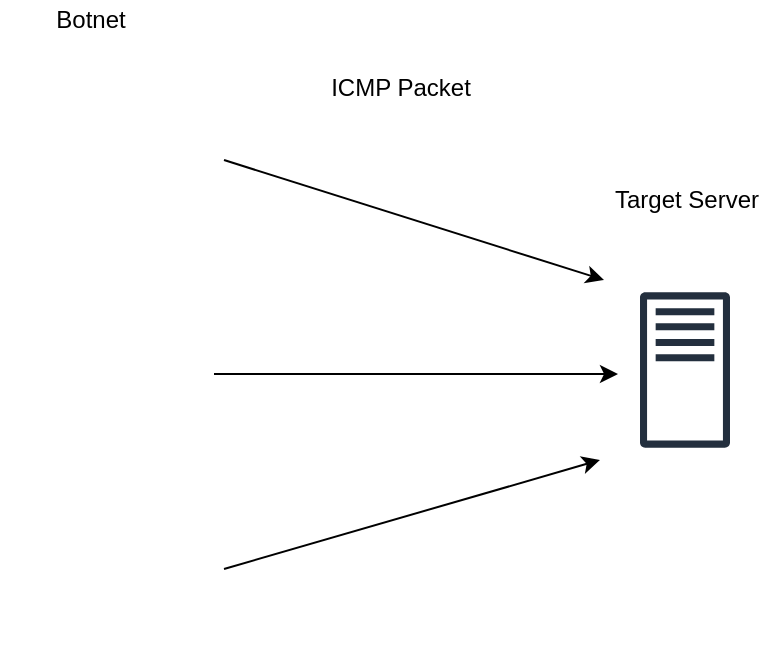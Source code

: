 <mxfile version="13.6.2" type="device"><diagram id="qohRTKvw9ae8y3dML-rd" name="Page-1"><mxGraphModel dx="454" dy="740" grid="1" gridSize="10" guides="1" tooltips="1" connect="1" arrows="1" fold="1" page="1" pageScale="1" pageWidth="850" pageHeight="1100" math="0" shadow="0"><root><mxCell id="0"/><mxCell id="1" parent="0"/><mxCell id="HGmcFhr2G9Xn-SrjW6TX-2" value="" style="outlineConnect=0;fontColor=#232F3E;gradientColor=none;fillColor=#232F3E;strokeColor=none;dashed=0;verticalLabelPosition=bottom;verticalAlign=top;align=center;html=1;fontSize=12;fontStyle=0;aspect=fixed;pointerEvents=1;shape=mxgraph.aws4.traditional_server;" vertex="1" parent="1"><mxGeometry x="360" y="186" width="45" height="78" as="geometry"/></mxCell><mxCell id="HGmcFhr2G9Xn-SrjW6TX-3" value="" style="shape=image;html=1;verticalAlign=top;verticalLabelPosition=bottom;labelBackgroundColor=#ffffff;imageAspect=0;aspect=fixed;image=https://cdn3.iconfinder.com/data/icons/computing-technology/89/Hacker-RAD-128.png;" vertex="1" parent="1"><mxGeometry x="40" y="74" width="90" height="90" as="geometry"/></mxCell><mxCell id="HGmcFhr2G9Xn-SrjW6TX-6" value="" style="endArrow=classic;html=1;" edge="1" parent="1"><mxGeometry width="50" height="50" relative="1" as="geometry"><mxPoint x="152" y="120" as="sourcePoint"/><mxPoint x="342" y="180" as="targetPoint"/></mxGeometry></mxCell><mxCell id="HGmcFhr2G9Xn-SrjW6TX-8" value="" style="endArrow=classic;html=1;" edge="1" parent="1"><mxGeometry width="50" height="50" relative="1" as="geometry"><mxPoint x="152" y="324.5" as="sourcePoint"/><mxPoint x="340" y="270" as="targetPoint"/></mxGeometry></mxCell><mxCell id="HGmcFhr2G9Xn-SrjW6TX-12" value="Target Server" style="text;html=1;align=center;verticalAlign=middle;resizable=0;points=[];autosize=1;" vertex="1" parent="1"><mxGeometry x="337.5" y="130" width="90" height="20" as="geometry"/></mxCell><mxCell id="HGmcFhr2G9Xn-SrjW6TX-14" value="" style="shape=image;html=1;verticalAlign=top;verticalLabelPosition=bottom;labelBackgroundColor=#ffffff;imageAspect=0;aspect=fixed;image=https://cdn3.iconfinder.com/data/icons/computing-technology/89/Hacker-RAD-128.png;" vertex="1" parent="1"><mxGeometry x="40" y="180" width="90" height="90" as="geometry"/></mxCell><mxCell id="HGmcFhr2G9Xn-SrjW6TX-15" value="" style="shape=image;html=1;verticalAlign=top;verticalLabelPosition=bottom;labelBackgroundColor=#ffffff;imageAspect=0;aspect=fixed;image=https://cdn3.iconfinder.com/data/icons/computing-technology/89/Hacker-RAD-128.png;" vertex="1" parent="1"><mxGeometry x="40" y="280" width="90" height="90" as="geometry"/></mxCell><mxCell id="HGmcFhr2G9Xn-SrjW6TX-16" value="" style="endArrow=classic;html=1;" edge="1" parent="1"><mxGeometry width="50" height="50" relative="1" as="geometry"><mxPoint x="147" y="227" as="sourcePoint"/><mxPoint x="349" y="227" as="targetPoint"/></mxGeometry></mxCell><mxCell id="HGmcFhr2G9Xn-SrjW6TX-17" value="Botnet" style="text;html=1;align=center;verticalAlign=middle;resizable=0;points=[];autosize=1;" vertex="1" parent="1"><mxGeometry x="60" y="40" width="50" height="20" as="geometry"/></mxCell><mxCell id="HGmcFhr2G9Xn-SrjW6TX-18" value="ICMP Packet" style="text;html=1;align=center;verticalAlign=middle;resizable=0;points=[];autosize=1;" vertex="1" parent="1"><mxGeometry x="200" y="74" width="80" height="20" as="geometry"/></mxCell></root></mxGraphModel></diagram></mxfile>